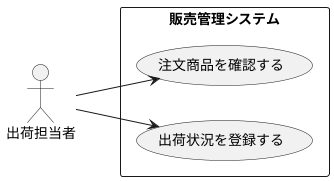 @startuml 販売管理システム
left to right direction
actor 出荷担当者
rectangle "販売管理システム" as system {
usecase 注文商品を確認する as a
usecase 出荷状況を登録する as b
}
出荷担当者 --> b
出荷担当者 --> a
@enduml
